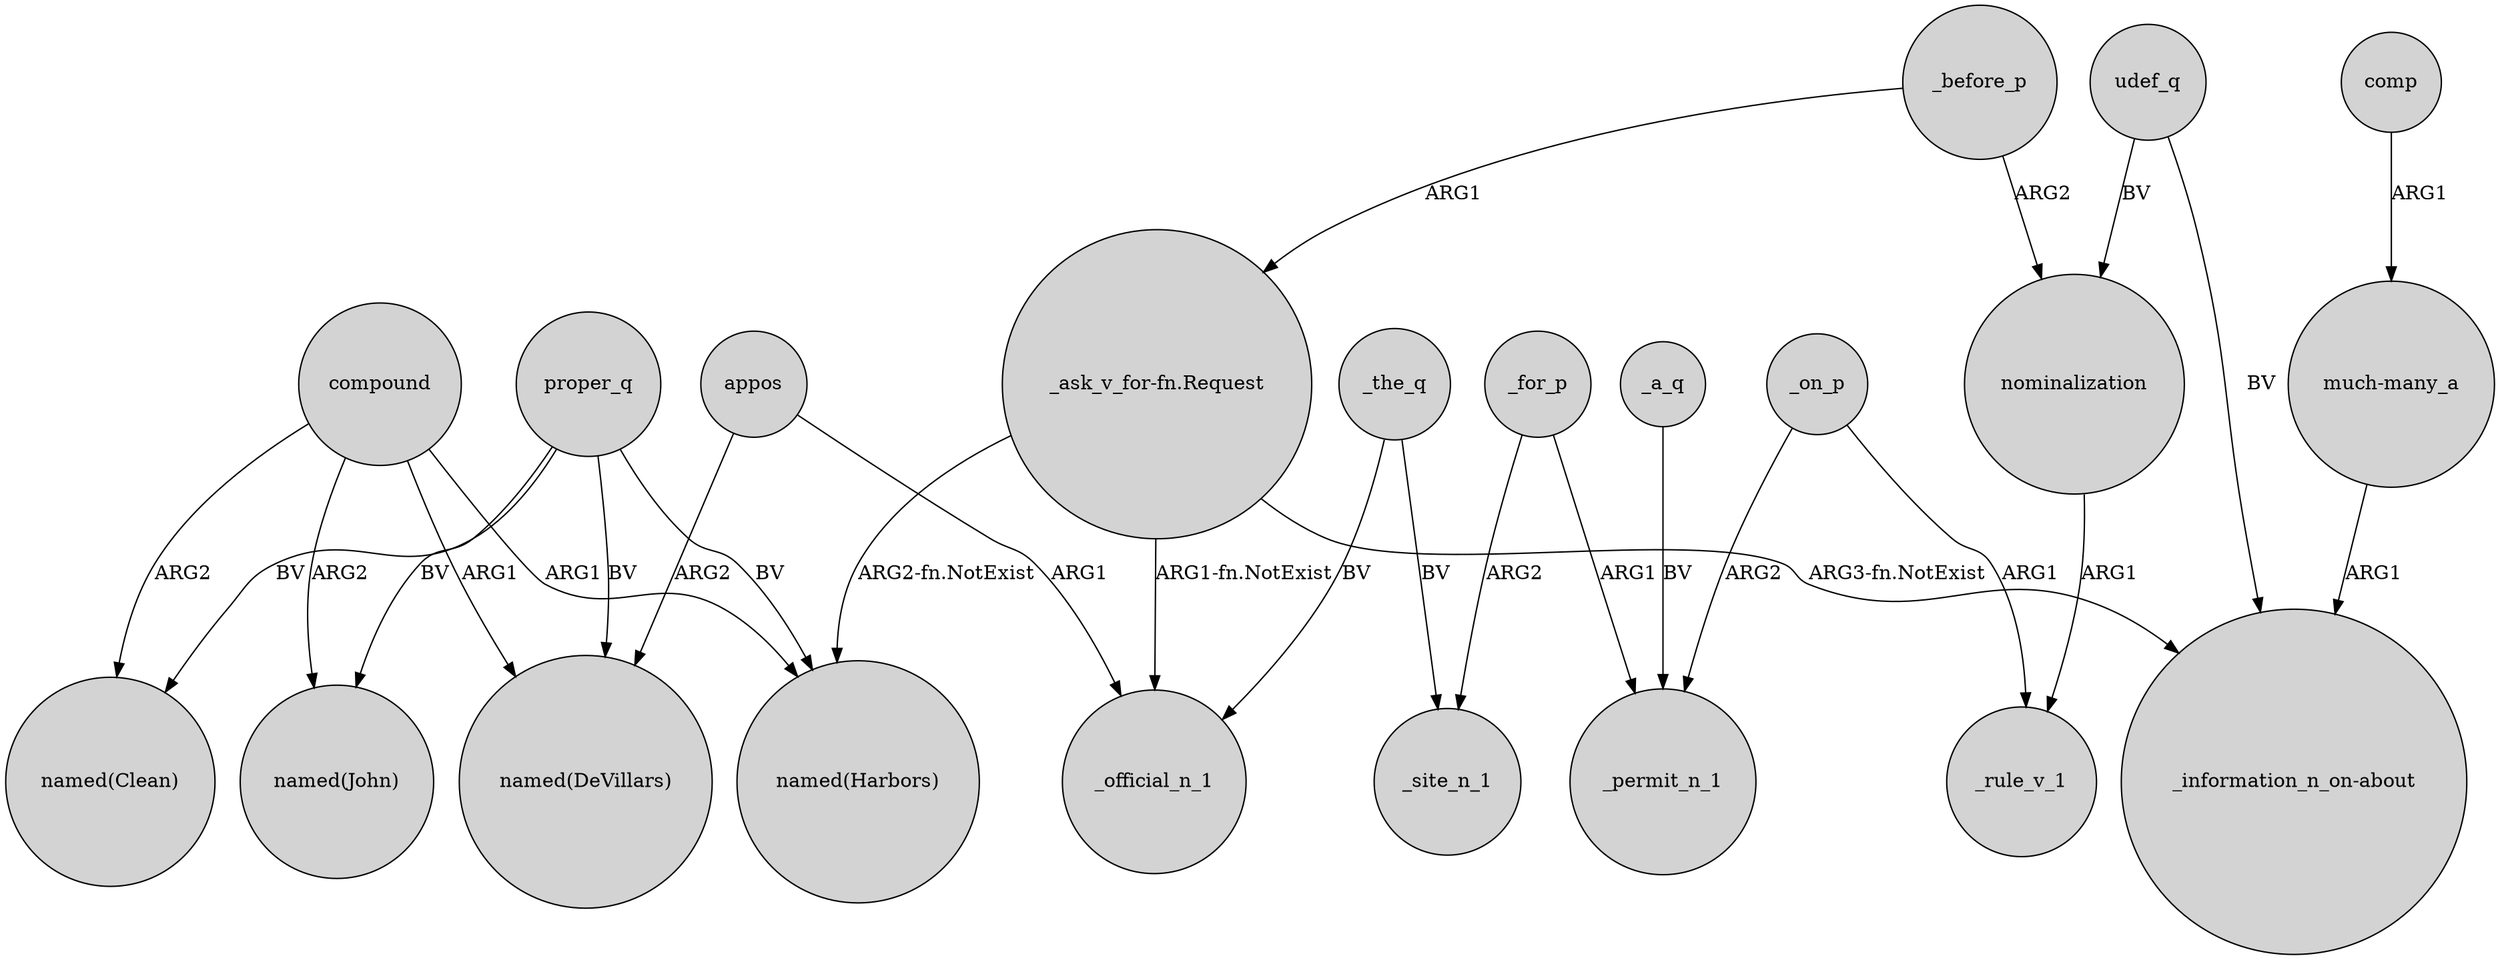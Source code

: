 digraph {
	node [shape=circle style=filled]
	compound -> "named(John)" [label=ARG2]
	proper_q -> "named(Harbors)" [label=BV]
	_the_q -> _site_n_1 [label=BV]
	appos -> "named(DeVillars)" [label=ARG2]
	"_ask_v_for-fn.Request" -> "named(Harbors)" [label="ARG2-fn.NotExist"]
	_the_q -> _official_n_1 [label=BV]
	compound -> "named(Clean)" [label=ARG2]
	_on_p -> _rule_v_1 [label=ARG1]
	nominalization -> _rule_v_1 [label=ARG1]
	_on_p -> _permit_n_1 [label=ARG2]
	_before_p -> nominalization [label=ARG2]
	_before_p -> "_ask_v_for-fn.Request" [label=ARG1]
	udef_q -> "_information_n_on-about" [label=BV]
	compound -> "named(Harbors)" [label=ARG1]
	proper_q -> "named(Clean)" [label=BV]
	"_ask_v_for-fn.Request" -> _official_n_1 [label="ARG1-fn.NotExist"]
	"_ask_v_for-fn.Request" -> "_information_n_on-about" [label="ARG3-fn.NotExist"]
	comp -> "much-many_a" [label=ARG1]
	_for_p -> _site_n_1 [label=ARG2]
	proper_q -> "named(DeVillars)" [label=BV]
	udef_q -> nominalization [label=BV]
	"much-many_a" -> "_information_n_on-about" [label=ARG1]
	_a_q -> _permit_n_1 [label=BV]
	appos -> _official_n_1 [label=ARG1]
	_for_p -> _permit_n_1 [label=ARG1]
	proper_q -> "named(John)" [label=BV]
	compound -> "named(DeVillars)" [label=ARG1]
}
